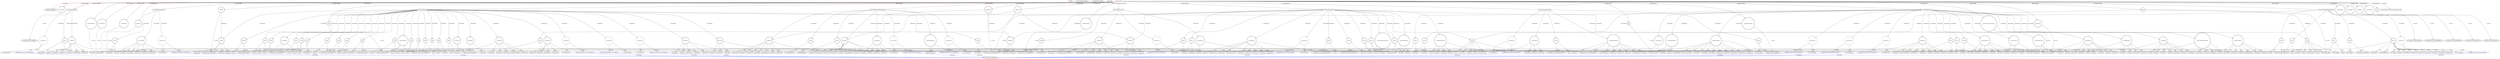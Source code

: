 digraph {
baseInfo[graphId=3333,category="extension_graph",isAnonymous=false,possibleRelation=true]
frameworkRelatedTypesInfo[0="javafx.fxml.Initializable"]
possibleCollaborationsInfo[0="3333~CLIENT_METHOD_DECLARATION-INSTANTIATION-~javafx.fxml.Initializable ~javafx.event.EventHandler ~false~true"]
locationInfo[projectName="joelburget-miftiwac",filePath="/joelburget-miftiwac/miftiwac-master/src/Dynamic_page.java",contextSignature="Dynamic_page",graphId="3333"]
0[label="Dynamic_page",vertexType="ROOT_CLIENT_CLASS_DECLARATION",isFrameworkType=false,color=red]
1[label="javafx.fxml.Initializable",vertexType="FRAMEWORK_INTERFACE_TYPE",isFrameworkType=true,peripheries=2]
2[label="audioClips",vertexType="FIELD_DECLARATION",isFrameworkType=true,peripheries=2,shape=circle]
3[label="javafx.scene.media.AudioClip[]",vertexType="FRAMEWORK_CLASS_TYPE",isFrameworkType=true,peripheries=2]
4[label="backButton",vertexType="FIELD_DECLARATION",isFrameworkType=true,peripheries=2,shape=circle]
5[label="javafx.scene.control.Button",vertexType="FRAMEWORK_CLASS_TYPE",isFrameworkType=true,peripheries=2]
6[label="bpmCounterAssistanceLabel",vertexType="FIELD_DECLARATION",isFrameworkType=true,peripheries=2,shape=circle]
7[label="javafx.scene.control.Label",vertexType="FRAMEWORK_CLASS_TYPE",isFrameworkType=true,peripheries=2]
8[label="bpmCounterButton",vertexType="FIELD_DECLARATION",isFrameworkType=true,peripheries=2,shape=circle]
10[label="continueButton",vertexType="FIELD_DECLARATION",isFrameworkType=true,peripheries=2,shape=circle]
12[label="descriptionArea",vertexType="FIELD_DECLARATION",isFrameworkType=true,peripheries=2,shape=circle]
13[label="javafx.scene.control.TextArea",vertexType="FRAMEWORK_CLASS_TYPE",isFrameworkType=true,peripheries=2]
14[label="forwardButton",vertexType="FIELD_DECLARATION",isFrameworkType=true,peripheries=2,shape=circle]
16[label="integerResponseField",vertexType="FIELD_DECLARATION",isFrameworkType=true,peripheries=2,shape=circle]
17[label="javafx.scene.control.TextField",vertexType="FRAMEWORK_CLASS_TYPE",isFrameworkType=true,peripheries=2]
18[label="mediaToggles",vertexType="FIELD_DECLARATION",isFrameworkType=true,peripheries=2,shape=circle]
19[label="javafx.scene.control.ToggleButton[]",vertexType="FRAMEWORK_CLASS_TYPE",isFrameworkType=true,peripheries=2]
20[label="menuBar",vertexType="FIELD_DECLARATION",isFrameworkType=true,peripheries=2,shape=circle]
21[label="javafx.scene.control.MenuBar",vertexType="FRAMEWORK_CLASS_TYPE",isFrameworkType=true,peripheries=2]
22[label="questionBox",vertexType="FIELD_DECLARATION",isFrameworkType=true,peripheries=2,shape=circle]
24[label="radioButtonOptions",vertexType="FIELD_DECLARATION",isFrameworkType=true,peripheries=2,shape=circle]
25[label="javafx.scene.control.ToggleGroup",vertexType="FRAMEWORK_CLASS_TYPE",isFrameworkType=true,peripheries=2]
26[label="radioButtons",vertexType="FIELD_DECLARATION",isFrameworkType=true,peripheries=2,shape=circle]
27[label="javafx.scene.control.RadioButton[]",vertexType="FRAMEWORK_CLASS_TYPE",isFrameworkType=true,peripheries=2]
28[label="root",vertexType="FIELD_DECLARATION",isFrameworkType=true,peripheries=2,shape=circle]
29[label="javafx.scene.Group",vertexType="FRAMEWORK_CLASS_TYPE",isFrameworkType=true,peripheries=2]
30[label="rootAnchorPane",vertexType="FIELD_DECLARATION",isFrameworkType=true,peripheries=2,shape=circle]
31[label="javafx.scene.layout.AnchorPane",vertexType="FRAMEWORK_CLASS_TYPE",isFrameworkType=true,peripheries=2]
32[label="split",vertexType="FIELD_DECLARATION",isFrameworkType=true,peripheries=2,shape=circle]
33[label="javafx.scene.control.Separator",vertexType="FRAMEWORK_CLASS_TYPE",isFrameworkType=true,peripheries=2]
34[label="stage",vertexType="FIELD_DECLARATION",isFrameworkType=true,peripheries=2,shape=circle]
35[label="javafx.stage.Stage",vertexType="FRAMEWORK_CLASS_TYPE",isFrameworkType=true,peripheries=2]
36[label="toggleFalse",vertexType="FIELD_DECLARATION",isFrameworkType=true,peripheries=2,shape=circle]
37[label="javafx.scene.control.ToggleButton",vertexType="FRAMEWORK_CLASS_TYPE",isFrameworkType=true,peripheries=2]
38[label="toggleTrue",vertexType="FIELD_DECLARATION",isFrameworkType=true,peripheries=2,shape=circle]
40[label="vbox",vertexType="FIELD_DECLARATION",isFrameworkType=true,peripheries=2,shape=circle]
41[label="javafx.scene.layout.VBox",vertexType="FRAMEWORK_CLASS_TYPE",isFrameworkType=true,peripheries=2]
42[label="void initialize(java.net.URL,java.util.ResourceBundle)",vertexType="OVERRIDING_METHOD_DECLARATION",isFrameworkType=false,shape=box]
43[label="void intializeMenuBar()",vertexType="CLIENT_METHOD_DECLARATION",isFrameworkType=false,shape=box]
45[label="VAR0",vertexType="VARIABLE_EXPRESION",isFrameworkType=true,peripheries=2,shape=circle]
44[label="new VBox()",vertexType="CONSTRUCTOR_CALL",isFrameworkType=true,peripheries=2]
48[label="VAR1",vertexType="VARIABLE_EXPRESION",isFrameworkType=true,peripheries=2,shape=circle]
47[label="new MenuBar()",vertexType="CONSTRUCTOR_CALL",isFrameworkType=true,peripheries=2]
50[label="VAR2",vertexType="VARIABLE_EXPRESION",isFrameworkType=true,peripheries=2,shape=circle]
52[label="javafx.scene.control.MenuItemBuilder",vertexType="FRAMEWORK_CLASS_TYPE",isFrameworkType=true,peripheries=2]
51[label="build()",vertexType="INSIDE_CALL",isFrameworkType=true,peripheries=2,shape=box]
53[label="VAR3",vertexType="VARIABLE_EXPRESION",isFrameworkType=true,peripheries=2,shape=circle]
54[label="text()",vertexType="INSIDE_CALL",isFrameworkType=true,peripheries=2,shape=box]
56[label="MenuItemBuilder",vertexType="VARIABLE_EXPRESION",isFrameworkType=true,peripheries=2,shape=circle]
57[label="create()",vertexType="INSIDE_CALL",isFrameworkType=true,peripheries=2,shape=box]
59[label="closeOption",vertexType="VARIABLE_EXPRESION",isFrameworkType=true,peripheries=2,shape=circle]
61[label="javafx.scene.control.MenuItem",vertexType="FRAMEWORK_CLASS_TYPE",isFrameworkType=true,peripheries=2]
60[label="setOnAction()",vertexType="INSIDE_CALL",isFrameworkType=true,peripheries=2,shape=box]
63[label="anonymous6",vertexType="VARIABLE_EXPRESION",isFrameworkType=false,shape=circle]
64[label="REFERENCE_ANONYMOUS_DECLARATION",vertexType="REFERENCE_ANONYMOUS_DECLARATION",isFrameworkType=false,color=blue]
65[label="javafx.event.EventHandler",vertexType="FRAMEWORK_INTERFACE_TYPE",isFrameworkType=true,peripheries=2]
62[label="new EventHandler()",vertexType="CONSTRUCTOR_CALL",isFrameworkType=false]
66[label="Platform",vertexType="VARIABLE_EXPRESION",isFrameworkType=true,peripheries=2,shape=circle]
68[label="javafx.application.Platform",vertexType="FRAMEWORK_CLASS_TYPE",isFrameworkType=true,peripheries=2]
67[label="exit()",vertexType="INSIDE_CALL",isFrameworkType=true,peripheries=2,shape=box]
69[label="VAR8",vertexType="VARIABLE_EXPRESION",isFrameworkType=true,peripheries=2,shape=circle]
70[label="build()",vertexType="INSIDE_CALL",isFrameworkType=true,peripheries=2,shape=box]
72[label="VAR9",vertexType="VARIABLE_EXPRESION",isFrameworkType=true,peripheries=2,shape=circle]
73[label="text()",vertexType="INSIDE_CALL",isFrameworkType=true,peripheries=2,shape=box]
76[label="create()",vertexType="INSIDE_CALL",isFrameworkType=true,peripheries=2,shape=box]
77[label="aboutOption",vertexType="VARIABLE_EXPRESION",isFrameworkType=true,peripheries=2,shape=circle]
78[label="setOnAction()",vertexType="INSIDE_CALL",isFrameworkType=true,peripheries=2,shape=box]
81[label="anonymous12",vertexType="VARIABLE_EXPRESION",isFrameworkType=false,shape=circle]
82[label="REFERENCE_ANONYMOUS_DECLARATION",vertexType="REFERENCE_ANONYMOUS_DECLARATION",isFrameworkType=false,color=blue]
80[label="new EventHandler()",vertexType="CONSTRUCTOR_CALL",isFrameworkType=false]
85[label="stage",vertexType="VARIABLE_EXPRESION",isFrameworkType=true,peripheries=2,shape=circle]
84[label="new Stage()",vertexType="CONSTRUCTOR_CALL",isFrameworkType=true,peripheries=2]
88[label="aboutPopup",vertexType="VARIABLE_EXPRESION",isFrameworkType=true,peripheries=2,shape=circle]
87[label="new Group()",vertexType="CONSTRUCTOR_CALL",isFrameworkType=true,peripheries=2]
91[label="setScene()",vertexType="INSIDE_CALL",isFrameworkType=true,peripheries=2,shape=box]
93[label="VAR16",vertexType="VARIABLE_EXPRESION",isFrameworkType=true,peripheries=2,shape=circle]
94[label="javafx.scene.Scene",vertexType="FRAMEWORK_CLASS_TYPE",isFrameworkType=true,peripheries=2]
92[label="new Scene()",vertexType="CONSTRUCTOR_CALL",isFrameworkType=true,peripheries=2]
96[label="teamName",vertexType="VARIABLE_EXPRESION",isFrameworkType=true,peripheries=2,shape=circle]
95[label="new Label()",vertexType="CONSTRUCTOR_CALL",isFrameworkType=true,peripheries=2]
99[label="setStyle()",vertexType="INSIDE_CALL",isFrameworkType=true,peripheries=2,shape=box]
101[label="setLayoutX()",vertexType="INSIDE_CALL",isFrameworkType=true,peripheries=2,shape=box]
103[label="setLayoutY()",vertexType="INSIDE_CALL",isFrameworkType=true,peripheries=2,shape=box]
105[label="aboutInfo",vertexType="VARIABLE_EXPRESION",isFrameworkType=true,peripheries=2,shape=circle]
104[label="new Label()",vertexType="CONSTRUCTOR_CALL",isFrameworkType=true,peripheries=2]
108[label="setLayoutX()",vertexType="INSIDE_CALL",isFrameworkType=true,peripheries=2,shape=box]
110[label="setLayoutY()",vertexType="INSIDE_CALL",isFrameworkType=true,peripheries=2,shape=box]
112[label="closeButton",vertexType="VARIABLE_EXPRESION",isFrameworkType=true,peripheries=2,shape=circle]
111[label="new Button()",vertexType="CONSTRUCTOR_CALL",isFrameworkType=true,peripheries=2]
115[label="setLayoutX()",vertexType="INSIDE_CALL",isFrameworkType=true,peripheries=2,shape=box]
117[label="setLayoutY()",vertexType="INSIDE_CALL",isFrameworkType=true,peripheries=2,shape=box]
119[label="setFocusTraversable()",vertexType="INSIDE_CALL",isFrameworkType=true,peripheries=2,shape=box]
121[label="setOnAction()",vertexType="INSIDE_CALL",isFrameworkType=true,peripheries=2,shape=box]
123[label="anonymous29",vertexType="VARIABLE_EXPRESION",isFrameworkType=false,shape=circle]
124[label="REFERENCE_ANONYMOUS_DECLARATION",vertexType="REFERENCE_ANONYMOUS_DECLARATION",isFrameworkType=false,color=blue]
122[label="new EventHandler()",vertexType="CONSTRUCTOR_CALL",isFrameworkType=false]
127[label="close()",vertexType="INSIDE_CALL",isFrameworkType=true,peripheries=2,shape=box]
129[label="getChildren()",vertexType="INSIDE_CALL",isFrameworkType=true,peripheries=2,shape=box]
131[label="getChildren()",vertexType="INSIDE_CALL",isFrameworkType=true,peripheries=2,shape=box]
133[label="getChildren()",vertexType="INSIDE_CALL",isFrameworkType=true,peripheries=2,shape=box]
135[label="centerOnScreen()",vertexType="INSIDE_CALL",isFrameworkType=true,peripheries=2,shape=box]
137[label="show()",vertexType="INSIDE_CALL",isFrameworkType=true,peripheries=2,shape=box]
138[label="VAR36",vertexType="VARIABLE_EXPRESION",isFrameworkType=true,peripheries=2,shape=circle]
140[label="javafx.scene.control.MenuBuilder",vertexType="FRAMEWORK_CLASS_TYPE",isFrameworkType=true,peripheries=2]
139[label="build()",vertexType="INSIDE_CALL",isFrameworkType=true,peripheries=2,shape=box]
141[label="VAR37",vertexType="VARIABLE_EXPRESION",isFrameworkType=true,peripheries=2,shape=circle]
142[label="items()",vertexType="INSIDE_CALL",isFrameworkType=true,peripheries=2,shape=box]
144[label="VAR38",vertexType="VARIABLE_EXPRESION",isFrameworkType=true,peripheries=2,shape=circle]
145[label="text()",vertexType="INSIDE_CALL",isFrameworkType=true,peripheries=2,shape=box]
147[label="MenuBuilder",vertexType="VARIABLE_EXPRESION",isFrameworkType=true,peripheries=2,shape=circle]
148[label="create()",vertexType="INSIDE_CALL",isFrameworkType=true,peripheries=2,shape=box]
150[label="VAR40",vertexType="VARIABLE_EXPRESION",isFrameworkType=true,peripheries=2,shape=circle]
151[label="build()",vertexType="INSIDE_CALL",isFrameworkType=true,peripheries=2,shape=box]
153[label="VAR41",vertexType="VARIABLE_EXPRESION",isFrameworkType=true,peripheries=2,shape=circle]
154[label="items()",vertexType="INSIDE_CALL",isFrameworkType=true,peripheries=2,shape=box]
156[label="VAR42",vertexType="VARIABLE_EXPRESION",isFrameworkType=true,peripheries=2,shape=circle]
157[label="text()",vertexType="INSIDE_CALL",isFrameworkType=true,peripheries=2,shape=box]
160[label="create()",vertexType="INSIDE_CALL",isFrameworkType=true,peripheries=2,shape=box]
161[label="VAR44",vertexType="VARIABLE_EXPRESION",isFrameworkType=true,peripheries=2,shape=circle]
163[label="javafx.collections.ObservableList",vertexType="FRAMEWORK_INTERFACE_TYPE",isFrameworkType=true,peripheries=2]
162[label="addAll()",vertexType="INSIDE_CALL",isFrameworkType=true,peripheries=2,shape=box]
164[label="menuBar",vertexType="VARIABLE_EXPRESION",isFrameworkType=true,peripheries=2,shape=circle]
165[label="getMenus()",vertexType="INSIDE_CALL",isFrameworkType=true,peripheries=2,shape=box]
167[label="VAR46",vertexType="VARIABLE_EXPRESION",isFrameworkType=true,peripheries=2,shape=circle]
168[label="addAll()",vertexType="INSIDE_CALL",isFrameworkType=true,peripheries=2,shape=box]
171[label="getMenus()",vertexType="INSIDE_CALL",isFrameworkType=true,peripheries=2,shape=box]
173[label="setPrefSize()",vertexType="INSIDE_CALL",isFrameworkType=true,peripheries=2,shape=box]
174[label="VAR49",vertexType="VARIABLE_EXPRESION",isFrameworkType=true,peripheries=2,shape=circle]
175[label="addAll()",vertexType="INSIDE_CALL",isFrameworkType=true,peripheries=2,shape=box]
177[label="vbox",vertexType="VARIABLE_EXPRESION",isFrameworkType=true,peripheries=2,shape=circle]
179[label="javafx.scene.layout.Pane",vertexType="FRAMEWORK_CLASS_TYPE",isFrameworkType=true,peripheries=2]
178[label="getChildren()",vertexType="INSIDE_CALL",isFrameworkType=true,peripheries=2,shape=box]
218[label="void intializeMediaToggleButtons()",vertexType="CLIENT_METHOD_DECLARATION",isFrameworkType=false,shape=box]
220[label="tButton",vertexType="VARIABLE_EXPRESION",isFrameworkType=true,peripheries=2,shape=circle]
219[label="new ToggleButton()",vertexType="CONSTRUCTOR_CALL",isFrameworkType=true,peripheries=2]
223[label="setTooltip()",vertexType="INSIDE_CALL",isFrameworkType=true,peripheries=2,shape=box]
225[label="VAR69",vertexType="VARIABLE_EXPRESION",isFrameworkType=true,peripheries=2,shape=circle]
226[label="javafx.scene.control.Tooltip",vertexType="FRAMEWORK_CLASS_TYPE",isFrameworkType=true,peripheries=2]
224[label="new Tooltip()",vertexType="CONSTRUCTOR_CALL",isFrameworkType=true,peripheries=2]
228[label="setStyle()",vertexType="INSIDE_CALL",isFrameworkType=true,peripheries=2,shape=box]
230[label="setPrefSize()",vertexType="INSIDE_CALL",isFrameworkType=true,peripheries=2,shape=box]
232[label="setOnAction()",vertexType="INSIDE_CALL",isFrameworkType=true,peripheries=2,shape=box]
234[label="anonymous73",vertexType="VARIABLE_EXPRESION",isFrameworkType=false,shape=circle]
235[label="REFERENCE_ANONYMOUS_DECLARATION",vertexType="REFERENCE_ANONYMOUS_DECLARATION",isFrameworkType=false,color=blue]
233[label="new EventHandler()",vertexType="CONSTRUCTOR_CALL",isFrameworkType=false]
237[label="VAR74",vertexType="VARIABLE_EXPRESION",isFrameworkType=true,peripheries=2,shape=circle]
239[label="javafx.scene.media.AudioClip",vertexType="FRAMEWORK_CLASS_TYPE",isFrameworkType=true,peripheries=2]
238[label="stop()",vertexType="INSIDE_CALL",isFrameworkType=true,peripheries=2,shape=box]
240[label="VAR75",vertexType="VARIABLE_EXPRESION",isFrameworkType=true,peripheries=2,shape=circle]
242[label="javafx.scene.Node",vertexType="FRAMEWORK_CLASS_TYPE",isFrameworkType=true,peripheries=2]
241[label="setStyle()",vertexType="INSIDE_CALL",isFrameworkType=true,peripheries=2,shape=box]
243[label="VAR76",vertexType="VARIABLE_EXPRESION",isFrameworkType=true,peripheries=2,shape=circle]
244[label="play()",vertexType="INSIDE_CALL",isFrameworkType=true,peripheries=2,shape=box]
246[label="VAR77",vertexType="VARIABLE_EXPRESION",isFrameworkType=true,peripheries=2,shape=circle]
247[label="stop()",vertexType="INSIDE_CALL",isFrameworkType=true,peripheries=2,shape=box]
250[label="setStyle()",vertexType="INSIDE_CALL",isFrameworkType=true,peripheries=2,shape=box]
252[label="setLayoutX()",vertexType="INSIDE_CALL",isFrameworkType=true,peripheries=2,shape=box]
254[label="setLayoutY()",vertexType="INSIDE_CALL",isFrameworkType=true,peripheries=2,shape=box]
256[label="setPrefSize()",vertexType="INSIDE_CALL",isFrameworkType=true,peripheries=2,shape=box]
258[label="setLayoutX()",vertexType="INSIDE_CALL",isFrameworkType=true,peripheries=2,shape=box]
260[label="setLayoutY()",vertexType="INSIDE_CALL",isFrameworkType=true,peripheries=2,shape=box]
272[label="void intializeAnswerArea()",vertexType="CLIENT_METHOD_DECLARATION",isFrameworkType=false,shape=box]
274[label="VAR88",vertexType="VARIABLE_EXPRESION",isFrameworkType=true,peripheries=2,shape=circle]
273[label="new ToggleGroup()",vertexType="CONSTRUCTOR_CALL",isFrameworkType=true,peripheries=2]
277[label="radioButton",vertexType="VARIABLE_EXPRESION",isFrameworkType=true,peripheries=2,shape=circle]
278[label="javafx.scene.control.RadioButton",vertexType="FRAMEWORK_CLASS_TYPE",isFrameworkType=true,peripheries=2]
276[label="new RadioButton()",vertexType="CONSTRUCTOR_CALL",isFrameworkType=true,peripheries=2]
280[label="setToggleGroup()",vertexType="INSIDE_CALL",isFrameworkType=true,peripheries=2,shape=box]
282[label="setPrefSize()",vertexType="INSIDE_CALL",isFrameworkType=true,peripheries=2,shape=box]
284[label="setLayoutX()",vertexType="INSIDE_CALL",isFrameworkType=true,peripheries=2,shape=box]
286[label="setLayoutY()",vertexType="INSIDE_CALL",isFrameworkType=true,peripheries=2,shape=box]
288[label="setStyle()",vertexType="INSIDE_CALL",isFrameworkType=true,peripheries=2,shape=box]
290[label="setOnAction()",vertexType="INSIDE_CALL",isFrameworkType=true,peripheries=2,shape=box]
292[label="anonymous96",vertexType="VARIABLE_EXPRESION",isFrameworkType=false,shape=circle]
293[label="REFERENCE_ANONYMOUS_DECLARATION",vertexType="REFERENCE_ANONYMOUS_DECLARATION",isFrameworkType=false,color=blue]
291[label="new EventHandler()",vertexType="CONSTRUCTOR_CALL",isFrameworkType=false]
295[label="continueButton",vertexType="VARIABLE_EXPRESION",isFrameworkType=true,peripheries=2,shape=circle]
296[label="setDisable()",vertexType="INSIDE_CALL",isFrameworkType=true,peripheries=2,shape=box]
298[label="void intializeContinueButton()",vertexType="CLIENT_METHOD_DECLARATION",isFrameworkType=false,shape=box]
300[label="VAR98",vertexType="VARIABLE_EXPRESION",isFrameworkType=true,peripheries=2,shape=circle]
299[label="new Button()",vertexType="CONSTRUCTOR_CALL",isFrameworkType=true,peripheries=2]
302[label="continueButton",vertexType="VARIABLE_EXPRESION",isFrameworkType=true,peripheries=2,shape=circle]
303[label="setStyle()",vertexType="INSIDE_CALL",isFrameworkType=true,peripheries=2,shape=box]
306[label="setDefaultButton()",vertexType="INSIDE_CALL",isFrameworkType=true,peripheries=2,shape=box]
308[label="setDisable()",vertexType="INSIDE_CALL",isFrameworkType=true,peripheries=2,shape=box]
310[label="setLayoutX()",vertexType="INSIDE_CALL",isFrameworkType=true,peripheries=2,shape=box]
312[label="setLayoutY()",vertexType="INSIDE_CALL",isFrameworkType=true,peripheries=2,shape=box]
314[label="setPrefSize()",vertexType="INSIDE_CALL",isFrameworkType=true,peripheries=2,shape=box]
316[label="setOnAction()",vertexType="INSIDE_CALL",isFrameworkType=true,peripheries=2,shape=box]
318[label="anonymous106",vertexType="VARIABLE_EXPRESION",isFrameworkType=false,shape=circle]
319[label="REFERENCE_ANONYMOUS_DECLARATION",vertexType="REFERENCE_ANONYMOUS_DECLARATION",isFrameworkType=false,color=blue]
317[label="new EventHandler()",vertexType="CONSTRUCTOR_CALL",isFrameworkType=false]
321[label="toggleTrue",vertexType="VARIABLE_EXPRESION",isFrameworkType=true,peripheries=2,shape=circle]
322[label="isSelected()",vertexType="INSIDE_CALL",isFrameworkType=true,peripheries=2,shape=box]
325[label="setSelected()",vertexType="INSIDE_CALL",isFrameworkType=true,peripheries=2,shape=box]
326[label="toggleFalse",vertexType="VARIABLE_EXPRESION",isFrameworkType=true,peripheries=2,shape=circle]
327[label="setSelected()",vertexType="INSIDE_CALL",isFrameworkType=true,peripheries=2,shape=box]
329[label="integerResponseField",vertexType="VARIABLE_EXPRESION",isFrameworkType=true,peripheries=2,shape=circle]
331[label="javafx.scene.control.TextInputControl",vertexType="FRAMEWORK_CLASS_TYPE",isFrameworkType=true,peripheries=2]
330[label="getLength()",vertexType="INSIDE_CALL",isFrameworkType=true,peripheries=2,shape=box]
333[label="getText()",vertexType="INSIDE_CALL",isFrameworkType=true,peripheries=2,shape=box]
335[label="clear()",vertexType="INSIDE_CALL",isFrameworkType=true,peripheries=2,shape=box]
336[label="VAR113",vertexType="VARIABLE_EXPRESION",isFrameworkType=true,peripheries=2,shape=circle]
337[label="isSelected()",vertexType="INSIDE_CALL",isFrameworkType=true,peripheries=2,shape=box]
340[label="setDisable()",vertexType="INSIDE_CALL",isFrameworkType=true,peripheries=2,shape=box]
342[label="setVisible()",vertexType="INSIDE_CALL",isFrameworkType=true,peripheries=2,shape=box]
343[label="bpmCounterAssistanceLabel",vertexType="VARIABLE_EXPRESION",isFrameworkType=true,peripheries=2,shape=circle]
344[label="setVisible()",vertexType="INSIDE_CALL",isFrameworkType=true,peripheries=2,shape=box]
346[label="bpmCounterButton",vertexType="VARIABLE_EXPRESION",isFrameworkType=true,peripheries=2,shape=circle]
347[label="setVisible()",vertexType="INSIDE_CALL",isFrameworkType=true,peripheries=2,shape=box]
350[label="setVisible()",vertexType="INSIDE_CALL",isFrameworkType=true,peripheries=2,shape=box]
352[label="setVisible()",vertexType="INSIDE_CALL",isFrameworkType=true,peripheries=2,shape=box]
353[label="VAR120",vertexType="VARIABLE_EXPRESION",isFrameworkType=true,peripheries=2,shape=circle]
354[label="setVisible()",vertexType="INSIDE_CALL",isFrameworkType=true,peripheries=2,shape=box]
356[label="VAR121",vertexType="VARIABLE_EXPRESION",isFrameworkType=true,peripheries=2,shape=circle]
357[label="setSelected()",vertexType="INSIDE_CALL",isFrameworkType=true,peripheries=2,shape=box]
359[label="VAR122",vertexType="VARIABLE_EXPRESION",isFrameworkType=true,peripheries=2,shape=circle]
360[label="stop()",vertexType="INSIDE_CALL",isFrameworkType=true,peripheries=2,shape=box]
362[label="VAR123",vertexType="VARIABLE_EXPRESION",isFrameworkType=true,peripheries=2,shape=circle]
363[label="setVisible()",vertexType="INSIDE_CALL",isFrameworkType=true,peripheries=2,shape=box]
365[label="VAR124",vertexType="VARIABLE_EXPRESION",isFrameworkType=true,peripheries=2,shape=circle]
366[label="setStyle()",vertexType="INSIDE_CALL",isFrameworkType=true,peripheries=2,shape=box]
368[label="VAR125",vertexType="VARIABLE_EXPRESION",isFrameworkType=true,peripheries=2,shape=circle]
370[label="javafx.beans.value.WritableIntegerValue",vertexType="FRAMEWORK_INTERFACE_TYPE",isFrameworkType=true,peripheries=2]
369[label="set()",vertexType="INSIDE_CALL",isFrameworkType=true,peripheries=2,shape=box]
371[label="VAR126",vertexType="VARIABLE_EXPRESION",isFrameworkType=true,peripheries=2,shape=circle]
373[label="javafx.beans.binding.IntegerExpression",vertexType="FRAMEWORK_CLASS_TYPE",isFrameworkType=true,peripheries=2]
372[label="getValue()",vertexType="INSIDE_CALL",isFrameworkType=true,peripheries=2,shape=box]
374[label="void intializeBackButton()",vertexType="CLIENT_METHOD_DECLARATION",isFrameworkType=false,shape=box]
376[label="VAR127",vertexType="VARIABLE_EXPRESION",isFrameworkType=true,peripheries=2,shape=circle]
375[label="new Button()",vertexType="CONSTRUCTOR_CALL",isFrameworkType=true,peripheries=2]
378[label="backButton",vertexType="VARIABLE_EXPRESION",isFrameworkType=true,peripheries=2,shape=circle]
379[label="setStyle()",vertexType="INSIDE_CALL",isFrameworkType=true,peripheries=2,shape=box]
382[label="setDisable()",vertexType="INSIDE_CALL",isFrameworkType=true,peripheries=2,shape=box]
384[label="setLayoutX()",vertexType="INSIDE_CALL",isFrameworkType=true,peripheries=2,shape=box]
386[label="setLayoutY()",vertexType="INSIDE_CALL",isFrameworkType=true,peripheries=2,shape=box]
388[label="setPrefSize()",vertexType="INSIDE_CALL",isFrameworkType=true,peripheries=2,shape=box]
390[label="setOnAction()",vertexType="INSIDE_CALL",isFrameworkType=true,peripheries=2,shape=box]
392[label="anonymous134",vertexType="VARIABLE_EXPRESION",isFrameworkType=false,shape=circle]
393[label="REFERENCE_ANONYMOUS_DECLARATION",vertexType="REFERENCE_ANONYMOUS_DECLARATION",isFrameworkType=false,color=blue]
391[label="new EventHandler()",vertexType="CONSTRUCTOR_CALL",isFrameworkType=false]
395[label="void intializeForwardButton()",vertexType="CLIENT_METHOD_DECLARATION",isFrameworkType=false,shape=box]
397[label="VAR135",vertexType="VARIABLE_EXPRESION",isFrameworkType=true,peripheries=2,shape=circle]
396[label="new Button()",vertexType="CONSTRUCTOR_CALL",isFrameworkType=true,peripheries=2]
399[label="forwardButton",vertexType="VARIABLE_EXPRESION",isFrameworkType=true,peripheries=2,shape=circle]
400[label="setStyle()",vertexType="INSIDE_CALL",isFrameworkType=true,peripheries=2,shape=box]
403[label="setDisable()",vertexType="INSIDE_CALL",isFrameworkType=true,peripheries=2,shape=box]
405[label="setLayoutX()",vertexType="INSIDE_CALL",isFrameworkType=true,peripheries=2,shape=box]
407[label="setLayoutY()",vertexType="INSIDE_CALL",isFrameworkType=true,peripheries=2,shape=box]
409[label="setPrefSize()",vertexType="INSIDE_CALL",isFrameworkType=true,peripheries=2,shape=box]
411[label="setOnAction()",vertexType="INSIDE_CALL",isFrameworkType=true,peripheries=2,shape=box]
413[label="anonymous142",vertexType="VARIABLE_EXPRESION",isFrameworkType=false,shape=circle]
414[label="REFERENCE_ANONYMOUS_DECLARATION",vertexType="REFERENCE_ANONYMOUS_DECLARATION",isFrameworkType=false,color=blue]
412[label="new EventHandler()",vertexType="CONSTRUCTOR_CALL",isFrameworkType=false]
416[label="void intializeIntegerTextField()",vertexType="CLIENT_METHOD_DECLARATION",isFrameworkType=false,shape=box]
418[label="VAR143",vertexType="VARIABLE_EXPRESION",isFrameworkType=true,peripheries=2,shape=circle]
417[label="new TextField()",vertexType="CONSTRUCTOR_CALL",isFrameworkType=true,peripheries=2]
420[label="VAR144",vertexType="VARIABLE_EXPRESION",isFrameworkType=true,peripheries=2,shape=circle]
422[label="javafx.beans.value.WritableObjectValue",vertexType="FRAMEWORK_INTERFACE_TYPE",isFrameworkType=true,peripheries=2]
421[label="set()",vertexType="INSIDE_CALL",isFrameworkType=true,peripheries=2,shape=box]
423[label="integerResponseField",vertexType="VARIABLE_EXPRESION",isFrameworkType=true,peripheries=2,shape=circle]
424[label="promptTextProperty()",vertexType="INSIDE_CALL",isFrameworkType=true,peripheries=2,shape=box]
427[label="setPrefSize()",vertexType="INSIDE_CALL",isFrameworkType=true,peripheries=2,shape=box]
429[label="setLayoutX()",vertexType="INSIDE_CALL",isFrameworkType=true,peripheries=2,shape=box]
431[label="setLayoutY()",vertexType="INSIDE_CALL",isFrameworkType=true,peripheries=2,shape=box]
433[label="setOnKeyReleased()",vertexType="INSIDE_CALL",isFrameworkType=true,peripheries=2,shape=box]
435[label="anonymous150",vertexType="VARIABLE_EXPRESION",isFrameworkType=false,shape=circle]
436[label="REFERENCE_ANONYMOUS_DECLARATION",vertexType="REFERENCE_ANONYMOUS_DECLARATION",isFrameworkType=false,color=blue]
434[label="new EventHandler()",vertexType="CONSTRUCTOR_CALL",isFrameworkType=false]
439[label="getText()",vertexType="INSIDE_CALL",isFrameworkType=true,peripheries=2,shape=box]
441[label="getText()",vertexType="INSIDE_CALL",isFrameworkType=true,peripheries=2,shape=box]
442[label="continueButton",vertexType="VARIABLE_EXPRESION",isFrameworkType=true,peripheries=2,shape=circle]
443[label="setDisable()",vertexType="INSIDE_CALL",isFrameworkType=true,peripheries=2,shape=box]
446[label="setDisable()",vertexType="INSIDE_CALL",isFrameworkType=true,peripheries=2,shape=box]
448[label="setDisable()",vertexType="INSIDE_CALL",isFrameworkType=true,peripheries=2,shape=box]
449[label="void intializeBPMcounter()",vertexType="CLIENT_METHOD_DECLARATION",isFrameworkType=false,shape=box]
451[label="VAR156",vertexType="VARIABLE_EXPRESION",isFrameworkType=true,peripheries=2,shape=circle]
450[label="new Label()",vertexType="CONSTRUCTOR_CALL",isFrameworkType=true,peripheries=2]
453[label="bpmCounterAssistanceLabel",vertexType="VARIABLE_EXPRESION",isFrameworkType=true,peripheries=2,shape=circle]
454[label="setStyle()",vertexType="INSIDE_CALL",isFrameworkType=true,peripheries=2,shape=box]
457[label="setLayoutX()",vertexType="INSIDE_CALL",isFrameworkType=true,peripheries=2,shape=box]
459[label="setLayoutY()",vertexType="INSIDE_CALL",isFrameworkType=true,peripheries=2,shape=box]
461[label="setPrefSize()",vertexType="INSIDE_CALL",isFrameworkType=true,peripheries=2,shape=box]
463[label="VAR161",vertexType="VARIABLE_EXPRESION",isFrameworkType=true,peripheries=2,shape=circle]
462[label="new Button()",vertexType="CONSTRUCTOR_CALL",isFrameworkType=true,peripheries=2]
465[label="bpmCounterButton",vertexType="VARIABLE_EXPRESION",isFrameworkType=true,peripheries=2,shape=circle]
466[label="setStyle()",vertexType="INSIDE_CALL",isFrameworkType=true,peripheries=2,shape=box]
469[label="setDefaultButton()",vertexType="INSIDE_CALL",isFrameworkType=true,peripheries=2,shape=box]
471[label="setLayoutX()",vertexType="INSIDE_CALL",isFrameworkType=true,peripheries=2,shape=box]
473[label="setLayoutY()",vertexType="INSIDE_CALL",isFrameworkType=true,peripheries=2,shape=box]
475[label="setPrefSize()",vertexType="INSIDE_CALL",isFrameworkType=true,peripheries=2,shape=box]
477[label="setOnAction()",vertexType="INSIDE_CALL",isFrameworkType=true,peripheries=2,shape=box]
479[label="anonymous168",vertexType="VARIABLE_EXPRESION",isFrameworkType=false,shape=circle]
480[label="REFERENCE_ANONYMOUS_DECLARATION",vertexType="REFERENCE_ANONYMOUS_DECLARATION",isFrameworkType=false,color=blue]
478[label="new EventHandler()",vertexType="CONSTRUCTOR_CALL",isFrameworkType=false]
483[label="stage",vertexType="VARIABLE_EXPRESION",isFrameworkType=true,peripheries=2,shape=circle]
482[label="new Stage()",vertexType="CONSTRUCTOR_CALL",isFrameworkType=true,peripheries=2]
486[label="bpmCounterPopup",vertexType="VARIABLE_EXPRESION",isFrameworkType=true,peripheries=2,shape=circle]
485[label="new Group()",vertexType="CONSTRUCTOR_CALL",isFrameworkType=true,peripheries=2]
489[label="setScene()",vertexType="INSIDE_CALL",isFrameworkType=true,peripheries=2,shape=box]
491[label="VAR172",vertexType="VARIABLE_EXPRESION",isFrameworkType=true,peripheries=2,shape=circle]
490[label="new Scene()",vertexType="CONSTRUCTOR_CALL",isFrameworkType=true,peripheries=2]
494[label="bpmCounterLabel",vertexType="VARIABLE_EXPRESION",isFrameworkType=true,peripheries=2,shape=circle]
493[label="new Label()",vertexType="CONSTRUCTOR_CALL",isFrameworkType=true,peripheries=2]
497[label="instructionsLabel",vertexType="VARIABLE_EXPRESION",isFrameworkType=true,peripheries=2,shape=circle]
496[label="new Label()",vertexType="CONSTRUCTOR_CALL",isFrameworkType=true,peripheries=2]
500[label="numberOfTapsLabel",vertexType="VARIABLE_EXPRESION",isFrameworkType=true,peripheries=2,shape=circle]
499[label="new Label()",vertexType="CONSTRUCTOR_CALL",isFrameworkType=true,peripheries=2]
503[label="numberOfTaps",vertexType="VARIABLE_EXPRESION",isFrameworkType=true,peripheries=2,shape=circle]
502[label="new Label()",vertexType="CONSTRUCTOR_CALL",isFrameworkType=true,peripheries=2]
506[label="averageBPMLabel",vertexType="VARIABLE_EXPRESION",isFrameworkType=true,peripheries=2,shape=circle]
505[label="new Label()",vertexType="CONSTRUCTOR_CALL",isFrameworkType=true,peripheries=2]
509[label="averageBPM",vertexType="VARIABLE_EXPRESION",isFrameworkType=true,peripheries=2,shape=circle]
508[label="new Label()",vertexType="CONSTRUCTOR_CALL",isFrameworkType=true,peripheries=2]
512[label="setStyle()",vertexType="INSIDE_CALL",isFrameworkType=true,peripheries=2,shape=box]
514[label="setLayoutX()",vertexType="INSIDE_CALL",isFrameworkType=true,peripheries=2,shape=box]
516[label="setLayoutY()",vertexType="INSIDE_CALL",isFrameworkType=true,peripheries=2,shape=box]
518[label="setPrefSize()",vertexType="INSIDE_CALL",isFrameworkType=true,peripheries=2,shape=box]
520[label="setLayoutX()",vertexType="INSIDE_CALL",isFrameworkType=true,peripheries=2,shape=box]
522[label="setLayoutY()",vertexType="INSIDE_CALL",isFrameworkType=true,peripheries=2,shape=box]
524[label="setStyle()",vertexType="INSIDE_CALL",isFrameworkType=true,peripheries=2,shape=box]
526[label="setLayoutX()",vertexType="INSIDE_CALL",isFrameworkType=true,peripheries=2,shape=box]
528[label="setLayoutY()",vertexType="INSIDE_CALL",isFrameworkType=true,peripheries=2,shape=box]
530[label="setStyle()",vertexType="INSIDE_CALL",isFrameworkType=true,peripheries=2,shape=box]
532[label="setLayoutX()",vertexType="INSIDE_CALL",isFrameworkType=true,peripheries=2,shape=box]
534[label="setLayoutY()",vertexType="INSIDE_CALL",isFrameworkType=true,peripheries=2,shape=box]
536[label="setPrefSize()",vertexType="INSIDE_CALL",isFrameworkType=true,peripheries=2,shape=box]
538[label="setStyle()",vertexType="INSIDE_CALL",isFrameworkType=true,peripheries=2,shape=box]
540[label="setLayoutX()",vertexType="INSIDE_CALL",isFrameworkType=true,peripheries=2,shape=box]
542[label="setLayoutY()",vertexType="INSIDE_CALL",isFrameworkType=true,peripheries=2,shape=box]
544[label="setStyle()",vertexType="INSIDE_CALL",isFrameworkType=true,peripheries=2,shape=box]
546[label="setLayoutX()",vertexType="INSIDE_CALL",isFrameworkType=true,peripheries=2,shape=box]
548[label="setLayoutY()",vertexType="INSIDE_CALL",isFrameworkType=true,peripheries=2,shape=box]
550[label="setPrefSize()",vertexType="INSIDE_CALL",isFrameworkType=true,peripheries=2,shape=box]
552[label="finishButton",vertexType="VARIABLE_EXPRESION",isFrameworkType=true,peripheries=2,shape=circle]
551[label="new Button()",vertexType="CONSTRUCTOR_CALL",isFrameworkType=true,peripheries=2]
555[label="setStyle()",vertexType="INSIDE_CALL",isFrameworkType=true,peripheries=2,shape=box]
557[label="setLayoutX()",vertexType="INSIDE_CALL",isFrameworkType=true,peripheries=2,shape=box]
559[label="setLayoutY()",vertexType="INSIDE_CALL",isFrameworkType=true,peripheries=2,shape=box]
561[label="setPrefSize()",vertexType="INSIDE_CALL",isFrameworkType=true,peripheries=2,shape=box]
563[label="setFocusTraversable()",vertexType="INSIDE_CALL",isFrameworkType=true,peripheries=2,shape=box]
565[label="setOnAction()",vertexType="INSIDE_CALL",isFrameworkType=true,peripheries=2,shape=box]
567[label="anonymous206",vertexType="VARIABLE_EXPRESION",isFrameworkType=false,shape=circle]
568[label="REFERENCE_ANONYMOUS_DECLARATION",vertexType="REFERENCE_ANONYMOUS_DECLARATION",isFrameworkType=false,color=blue]
566[label="new EventHandler()",vertexType="CONSTRUCTOR_CALL",isFrameworkType=false]
570[label="integerResponseField",vertexType="VARIABLE_EXPRESION",isFrameworkType=true,peripheries=2,shape=circle]
571[label="setText()",vertexType="INSIDE_CALL",isFrameworkType=true,peripheries=2,shape=box]
573[label="continueButton",vertexType="VARIABLE_EXPRESION",isFrameworkType=true,peripheries=2,shape=circle]
574[label="setDisable()",vertexType="INSIDE_CALL",isFrameworkType=true,peripheries=2,shape=box]
577[label="close()",vertexType="INSIDE_CALL",isFrameworkType=true,peripheries=2,shape=box]
579[label="getChildren()",vertexType="INSIDE_CALL",isFrameworkType=true,peripheries=2,shape=box]
581[label="getChildren()",vertexType="INSIDE_CALL",isFrameworkType=true,peripheries=2,shape=box]
583[label="getChildren()",vertexType="INSIDE_CALL",isFrameworkType=true,peripheries=2,shape=box]
585[label="getChildren()",vertexType="INSIDE_CALL",isFrameworkType=true,peripheries=2,shape=box]
587[label="getChildren()",vertexType="INSIDE_CALL",isFrameworkType=true,peripheries=2,shape=box]
589[label="getChildren()",vertexType="INSIDE_CALL",isFrameworkType=true,peripheries=2,shape=box]
591[label="getChildren()",vertexType="INSIDE_CALL",isFrameworkType=true,peripheries=2,shape=box]
593[label="setOnKeyTyped()",vertexType="INSIDE_CALL",isFrameworkType=true,peripheries=2,shape=box]
595[label="anonymous218",vertexType="VARIABLE_EXPRESION",isFrameworkType=false,shape=circle]
596[label="REFERENCE_ANONYMOUS_DECLARATION",vertexType="REFERENCE_ANONYMOUS_DECLARATION",isFrameworkType=false,color=blue]
594[label="new EventHandler()",vertexType="CONSTRUCTOR_CALL",isFrameworkType=false]
599[label="setText()",vertexType="INSIDE_CALL",isFrameworkType=true,peripheries=2,shape=box]
601[label="setText()",vertexType="INSIDE_CALL",isFrameworkType=true,peripheries=2,shape=box]
603[label="setText()",vertexType="INSIDE_CALL",isFrameworkType=true,peripheries=2,shape=box]
605[label="setText()",vertexType="INSIDE_CALL",isFrameworkType=true,peripheries=2,shape=box]
607[label="setFocusTraversable()",vertexType="INSIDE_CALL",isFrameworkType=true,peripheries=2,shape=box]
609[label="centerOnScreen()",vertexType="INSIDE_CALL",isFrameworkType=true,peripheries=2,shape=box]
611[label="show()",vertexType="INSIDE_CALL",isFrameworkType=true,peripheries=2,shape=box]
612[label="void intializeBooleanToggleButton()",vertexType="CLIENT_METHOD_DECLARATION",isFrameworkType=false,shape=box]
614[label="VAR226",vertexType="VARIABLE_EXPRESION",isFrameworkType=true,peripheries=2,shape=circle]
613[label="new ToggleButton()",vertexType="CONSTRUCTOR_CALL",isFrameworkType=true,peripheries=2]
617[label="VAR227",vertexType="VARIABLE_EXPRESION",isFrameworkType=true,peripheries=2,shape=circle]
616[label="new ToggleButton()",vertexType="CONSTRUCTOR_CALL",isFrameworkType=true,peripheries=2]
620[label="booleanToggleGroup",vertexType="VARIABLE_EXPRESION",isFrameworkType=true,peripheries=2,shape=circle]
619[label="new ToggleGroup()",vertexType="CONSTRUCTOR_CALL",isFrameworkType=true,peripheries=2]
622[label="toggleTrue",vertexType="VARIABLE_EXPRESION",isFrameworkType=true,peripheries=2,shape=circle]
623[label="setToggleGroup()",vertexType="INSIDE_CALL",isFrameworkType=true,peripheries=2,shape=box]
625[label="toggleFalse",vertexType="VARIABLE_EXPRESION",isFrameworkType=true,peripheries=2,shape=circle]
626[label="setToggleGroup()",vertexType="INSIDE_CALL",isFrameworkType=true,peripheries=2,shape=box]
629[label="setStyle()",vertexType="INSIDE_CALL",isFrameworkType=true,peripheries=2,shape=box]
631[label="setStyle()",vertexType="INSIDE_CALL",isFrameworkType=true,peripheries=2,shape=box]
633[label="setPrefSize()",vertexType="INSIDE_CALL",isFrameworkType=true,peripheries=2,shape=box]
635[label="setPrefSize()",vertexType="INSIDE_CALL",isFrameworkType=true,peripheries=2,shape=box]
637[label="setLayoutX()",vertexType="INSIDE_CALL",isFrameworkType=true,peripheries=2,shape=box]
639[label="setLayoutY()",vertexType="INSIDE_CALL",isFrameworkType=true,peripheries=2,shape=box]
641[label="setLayoutX()",vertexType="INSIDE_CALL",isFrameworkType=true,peripheries=2,shape=box]
643[label="setLayoutY()",vertexType="INSIDE_CALL",isFrameworkType=true,peripheries=2,shape=box]
645[label="setOnAction()",vertexType="INSIDE_CALL",isFrameworkType=true,peripheries=2,shape=box]
647[label="anonymous240",vertexType="VARIABLE_EXPRESION",isFrameworkType=false,shape=circle]
648[label="REFERENCE_ANONYMOUS_DECLARATION",vertexType="REFERENCE_ANONYMOUS_DECLARATION",isFrameworkType=false,color=blue]
646[label="new EventHandler()",vertexType="CONSTRUCTOR_CALL",isFrameworkType=false]
651[label="isSelected()",vertexType="INSIDE_CALL",isFrameworkType=true,peripheries=2,shape=box]
652[label="continueButton",vertexType="VARIABLE_EXPRESION",isFrameworkType=true,peripheries=2,shape=circle]
653[label="setDisable()",vertexType="INSIDE_CALL",isFrameworkType=true,peripheries=2,shape=box]
656[label="setDisable()",vertexType="INSIDE_CALL",isFrameworkType=true,peripheries=2,shape=box]
658[label="setOnAction()",vertexType="INSIDE_CALL",isFrameworkType=true,peripheries=2,shape=box]
660[label="anonymous245",vertexType="VARIABLE_EXPRESION",isFrameworkType=false,shape=circle]
661[label="REFERENCE_ANONYMOUS_DECLARATION",vertexType="REFERENCE_ANONYMOUS_DECLARATION",isFrameworkType=false,color=blue]
659[label="new EventHandler()",vertexType="CONSTRUCTOR_CALL",isFrameworkType=false]
664[label="isSelected()",vertexType="INSIDE_CALL",isFrameworkType=true,peripheries=2,shape=box]
666[label="setDisable()",vertexType="INSIDE_CALL",isFrameworkType=true,peripheries=2,shape=box]
668[label="setDisable()",vertexType="INSIDE_CALL",isFrameworkType=true,peripheries=2,shape=box]
0->1[label="IMPLEMENT",color=red]
0->2[label="DECLARE_FIELD"]
2->3[label="OF_TYPE"]
0->4[label="DECLARE_FIELD"]
4->5[label="OF_TYPE"]
0->6[label="DECLARE_FIELD"]
6->7[label="OF_TYPE"]
0->8[label="DECLARE_FIELD"]
8->5[label="OF_TYPE"]
0->10[label="DECLARE_FIELD"]
10->5[label="OF_TYPE"]
0->12[label="DECLARE_FIELD"]
12->13[label="OF_TYPE"]
0->14[label="DECLARE_FIELD"]
14->5[label="OF_TYPE"]
0->16[label="DECLARE_FIELD"]
16->17[label="OF_TYPE"]
0->18[label="DECLARE_FIELD"]
18->19[label="OF_TYPE"]
0->20[label="DECLARE_FIELD"]
20->21[label="OF_TYPE"]
0->22[label="DECLARE_FIELD"]
22->7[label="OF_TYPE"]
0->24[label="DECLARE_FIELD"]
24->25[label="OF_TYPE"]
0->26[label="DECLARE_FIELD"]
26->27[label="OF_TYPE"]
0->28[label="DECLARE_FIELD"]
28->29[label="OF_TYPE"]
0->30[label="DECLARE_FIELD"]
30->31[label="OF_TYPE"]
0->32[label="DECLARE_FIELD"]
32->33[label="OF_TYPE"]
0->34[label="DECLARE_FIELD"]
34->35[label="OF_TYPE"]
0->36[label="DECLARE_FIELD"]
36->37[label="OF_TYPE"]
0->38[label="DECLARE_FIELD"]
38->37[label="OF_TYPE"]
0->40[label="DECLARE_FIELD"]
40->41[label="OF_TYPE"]
0->42[label="OVERRIDE"]
0->43[label="DECLARE_METHOD"]
43->45[label="INSTANTIATE"]
45->41[label="OF_TYPE"]
45->44[label="CALL"]
43->48[label="INSTANTIATE"]
48->21[label="OF_TYPE"]
48->47[label="CALL"]
43->50[label="INSTANTIATE"]
50->52[label="OF_TYPE"]
50->51[label="CALL"]
43->53[label="INSTANTIATE"]
53->52[label="OF_TYPE"]
53->54[label="CALL"]
43->56[label="INSTANTIATE"]
56->52[label="OF_TYPE"]
56->57[label="CALL"]
43->59[label="INSTANTIATE"]
59->61[label="OF_TYPE"]
59->60[label="CALL"]
43->63[label="INSTANTIATE"]
64->65[label="IMPLEMENT",color=blue]
63->64[label="OF_TYPE"]
63->62[label="CALL"]
43->66[label="INSTANTIATE"]
66->68[label="OF_TYPE"]
66->67[label="CALL"]
43->69[label="INSTANTIATE"]
69->52[label="OF_TYPE"]
69->70[label="CALL"]
43->72[label="INSTANTIATE"]
72->52[label="OF_TYPE"]
72->73[label="CALL"]
56->76[label="CALL"]
43->77[label="INSTANTIATE"]
77->61[label="OF_TYPE"]
77->78[label="CALL"]
43->81[label="INSTANTIATE"]
82->65[label="IMPLEMENT",color=blue]
81->82[label="OF_TYPE"]
81->80[label="CALL"]
43->85[label="INSTANTIATE"]
34->85[label="REFERENCE"]
85->35[label="OF_TYPE"]
85->84[label="CALL"]
43->88[label="INSTANTIATE"]
88->29[label="OF_TYPE"]
88->87[label="CALL"]
85->91[label="CALL"]
43->93[label="INSTANTIATE"]
93->94[label="OF_TYPE"]
93->92[label="CALL"]
43->96[label="INSTANTIATE"]
96->7[label="OF_TYPE"]
96->95[label="CALL"]
96->99[label="CALL"]
96->101[label="CALL"]
96->103[label="CALL"]
43->105[label="INSTANTIATE"]
105->7[label="OF_TYPE"]
105->104[label="CALL"]
105->108[label="CALL"]
105->110[label="CALL"]
43->112[label="INSTANTIATE"]
112->5[label="OF_TYPE"]
112->111[label="CALL"]
112->115[label="CALL"]
112->117[label="CALL"]
112->119[label="CALL"]
112->121[label="CALL"]
43->123[label="INSTANTIATE"]
124->65[label="IMPLEMENT",color=blue]
123->124[label="OF_TYPE"]
123->122[label="CALL"]
85->127[label="CALL"]
88->129[label="CALL"]
88->131[label="CALL"]
88->133[label="CALL"]
85->135[label="CALL"]
85->137[label="CALL"]
43->138[label="INSTANTIATE"]
138->140[label="OF_TYPE"]
138->139[label="CALL"]
43->141[label="INSTANTIATE"]
141->140[label="OF_TYPE"]
141->142[label="CALL"]
43->144[label="INSTANTIATE"]
144->52[label="OF_TYPE"]
144->145[label="CALL"]
43->147[label="INSTANTIATE"]
147->140[label="OF_TYPE"]
147->148[label="CALL"]
43->150[label="INSTANTIATE"]
150->140[label="OF_TYPE"]
150->151[label="CALL"]
43->153[label="INSTANTIATE"]
153->140[label="OF_TYPE"]
153->154[label="CALL"]
43->156[label="INSTANTIATE"]
156->52[label="OF_TYPE"]
156->157[label="CALL"]
147->160[label="CALL"]
43->161[label="INSTANTIATE"]
161->163[label="OF_TYPE"]
161->162[label="CALL"]
43->164[label="INSTANTIATE"]
20->164[label="REFERENCE"]
164->21[label="OF_TYPE"]
164->165[label="CALL"]
43->167[label="INSTANTIATE"]
167->163[label="OF_TYPE"]
167->168[label="CALL"]
164->171[label="CALL"]
164->173[label="CALL"]
43->174[label="INSTANTIATE"]
174->163[label="OF_TYPE"]
174->175[label="CALL"]
43->177[label="INSTANTIATE"]
177->179[label="OF_TYPE"]
177->178[label="CALL"]
0->218[label="DECLARE_METHOD"]
218->220[label="INSTANTIATE"]
220->37[label="OF_TYPE"]
220->219[label="CALL"]
220->223[label="CALL"]
218->225[label="INSTANTIATE"]
225->226[label="OF_TYPE"]
225->224[label="CALL"]
220->228[label="CALL"]
220->230[label="CALL"]
220->232[label="CALL"]
218->234[label="INSTANTIATE"]
235->65[label="IMPLEMENT",color=blue]
234->235[label="OF_TYPE"]
234->233[label="CALL"]
218->237[label="INSTANTIATE"]
237->239[label="OF_TYPE"]
237->238[label="CALL"]
218->240[label="INSTANTIATE"]
240->242[label="OF_TYPE"]
240->241[label="CALL"]
218->243[label="INSTANTIATE"]
243->239[label="OF_TYPE"]
243->244[label="CALL"]
218->246[label="INSTANTIATE"]
246->239[label="OF_TYPE"]
246->247[label="CALL"]
220->250[label="CALL"]
220->252[label="CALL"]
220->254[label="CALL"]
220->256[label="CALL"]
220->258[label="CALL"]
220->260[label="CALL"]
0->272[label="DECLARE_METHOD"]
272->274[label="INSTANTIATE"]
274->25[label="OF_TYPE"]
274->273[label="CALL"]
272->277[label="INSTANTIATE"]
277->278[label="OF_TYPE"]
277->276[label="CALL"]
277->280[label="CALL"]
277->282[label="CALL"]
277->284[label="CALL"]
277->286[label="CALL"]
277->288[label="CALL"]
277->290[label="CALL"]
272->292[label="INSTANTIATE"]
293->65[label="IMPLEMENT",color=blue]
292->293[label="OF_TYPE"]
292->291[label="CALL"]
272->295[label="INSTANTIATE"]
295->242[label="OF_TYPE"]
295->296[label="CALL"]
0->298[label="DECLARE_METHOD"]
298->300[label="INSTANTIATE"]
300->5[label="OF_TYPE"]
300->299[label="CALL"]
298->302[label="INSTANTIATE"]
302->242[label="OF_TYPE"]
302->303[label="CALL"]
302->306[label="CALL"]
302->308[label="CALL"]
302->310[label="CALL"]
302->312[label="CALL"]
302->314[label="CALL"]
302->316[label="CALL"]
298->318[label="INSTANTIATE"]
319->65[label="IMPLEMENT",color=blue]
318->319[label="OF_TYPE"]
318->317[label="CALL"]
298->321[label="INSTANTIATE"]
38->321[label="REFERENCE"]
321->37[label="OF_TYPE"]
321->322[label="CALL"]
321->325[label="CALL"]
298->326[label="INSTANTIATE"]
36->326[label="REFERENCE"]
326->37[label="OF_TYPE"]
326->327[label="CALL"]
298->329[label="INSTANTIATE"]
329->331[label="OF_TYPE"]
329->330[label="CALL"]
329->333[label="CALL"]
329->335[label="CALL"]
298->336[label="INSTANTIATE"]
336->37[label="OF_TYPE"]
336->337[label="CALL"]
302->340[label="CALL"]
329->342[label="CALL"]
298->343[label="INSTANTIATE"]
343->242[label="OF_TYPE"]
343->344[label="CALL"]
298->346[label="INSTANTIATE"]
346->242[label="OF_TYPE"]
346->347[label="CALL"]
326->350[label="CALL"]
321->352[label="CALL"]
298->353[label="INSTANTIATE"]
353->242[label="OF_TYPE"]
353->354[label="CALL"]
298->356[label="INSTANTIATE"]
356->37[label="OF_TYPE"]
356->357[label="CALL"]
298->359[label="INSTANTIATE"]
359->239[label="OF_TYPE"]
359->360[label="CALL"]
298->362[label="INSTANTIATE"]
362->242[label="OF_TYPE"]
362->363[label="CALL"]
298->365[label="INSTANTIATE"]
365->242[label="OF_TYPE"]
365->366[label="CALL"]
298->368[label="INSTANTIATE"]
368->370[label="OF_TYPE"]
368->369[label="CALL"]
298->371[label="INSTANTIATE"]
371->373[label="OF_TYPE"]
371->372[label="CALL"]
0->374[label="DECLARE_METHOD"]
374->376[label="INSTANTIATE"]
376->5[label="OF_TYPE"]
376->375[label="CALL"]
374->378[label="INSTANTIATE"]
378->242[label="OF_TYPE"]
378->379[label="CALL"]
378->382[label="CALL"]
378->384[label="CALL"]
378->386[label="CALL"]
378->388[label="CALL"]
378->390[label="CALL"]
374->392[label="INSTANTIATE"]
393->65[label="IMPLEMENT",color=blue]
392->393[label="OF_TYPE"]
392->391[label="CALL"]
0->395[label="DECLARE_METHOD"]
395->397[label="INSTANTIATE"]
397->5[label="OF_TYPE"]
397->396[label="CALL"]
395->399[label="INSTANTIATE"]
399->242[label="OF_TYPE"]
399->400[label="CALL"]
399->403[label="CALL"]
399->405[label="CALL"]
399->407[label="CALL"]
399->409[label="CALL"]
399->411[label="CALL"]
395->413[label="INSTANTIATE"]
414->65[label="IMPLEMENT",color=blue]
413->414[label="OF_TYPE"]
413->412[label="CALL"]
0->416[label="DECLARE_METHOD"]
416->418[label="INSTANTIATE"]
418->17[label="OF_TYPE"]
418->417[label="CALL"]
416->420[label="INSTANTIATE"]
420->422[label="OF_TYPE"]
420->421[label="CALL"]
416->423[label="INSTANTIATE"]
423->331[label="OF_TYPE"]
423->424[label="CALL"]
423->427[label="CALL"]
423->429[label="CALL"]
423->431[label="CALL"]
423->433[label="CALL"]
416->435[label="INSTANTIATE"]
436->65[label="IMPLEMENT",color=blue]
435->436[label="OF_TYPE"]
435->434[label="CALL"]
423->439[label="CALL"]
423->441[label="CALL"]
416->442[label="INSTANTIATE"]
442->242[label="OF_TYPE"]
442->443[label="CALL"]
442->446[label="CALL"]
442->448[label="CALL"]
0->449[label="DECLARE_METHOD"]
449->451[label="INSTANTIATE"]
451->7[label="OF_TYPE"]
451->450[label="CALL"]
449->453[label="INSTANTIATE"]
453->242[label="OF_TYPE"]
453->454[label="CALL"]
453->457[label="CALL"]
453->459[label="CALL"]
453->461[label="CALL"]
449->463[label="INSTANTIATE"]
463->5[label="OF_TYPE"]
463->462[label="CALL"]
449->465[label="INSTANTIATE"]
465->242[label="OF_TYPE"]
465->466[label="CALL"]
465->469[label="CALL"]
465->471[label="CALL"]
465->473[label="CALL"]
465->475[label="CALL"]
465->477[label="CALL"]
449->479[label="INSTANTIATE"]
480->65[label="IMPLEMENT",color=blue]
479->480[label="OF_TYPE"]
479->478[label="CALL"]
449->483[label="INSTANTIATE"]
34->483[label="REFERENCE"]
483->35[label="OF_TYPE"]
483->482[label="CALL"]
449->486[label="INSTANTIATE"]
486->29[label="OF_TYPE"]
486->485[label="CALL"]
483->489[label="CALL"]
449->491[label="INSTANTIATE"]
491->94[label="OF_TYPE"]
491->490[label="CALL"]
449->494[label="INSTANTIATE"]
494->7[label="OF_TYPE"]
494->493[label="CALL"]
449->497[label="INSTANTIATE"]
497->7[label="OF_TYPE"]
497->496[label="CALL"]
449->500[label="INSTANTIATE"]
500->7[label="OF_TYPE"]
500->499[label="CALL"]
449->503[label="INSTANTIATE"]
503->7[label="OF_TYPE"]
503->502[label="CALL"]
449->506[label="INSTANTIATE"]
506->7[label="OF_TYPE"]
506->505[label="CALL"]
449->509[label="INSTANTIATE"]
509->7[label="OF_TYPE"]
509->508[label="CALL"]
494->512[label="CALL"]
494->514[label="CALL"]
494->516[label="CALL"]
494->518[label="CALL"]
497->520[label="CALL"]
497->522[label="CALL"]
500->524[label="CALL"]
500->526[label="CALL"]
500->528[label="CALL"]
503->530[label="CALL"]
503->532[label="CALL"]
503->534[label="CALL"]
503->536[label="CALL"]
506->538[label="CALL"]
506->540[label="CALL"]
506->542[label="CALL"]
509->544[label="CALL"]
509->546[label="CALL"]
509->548[label="CALL"]
509->550[label="CALL"]
449->552[label="INSTANTIATE"]
552->5[label="OF_TYPE"]
552->551[label="CALL"]
552->555[label="CALL"]
552->557[label="CALL"]
552->559[label="CALL"]
552->561[label="CALL"]
552->563[label="CALL"]
552->565[label="CALL"]
449->567[label="INSTANTIATE"]
568->65[label="IMPLEMENT",color=blue]
567->568[label="OF_TYPE"]
567->566[label="CALL"]
449->570[label="INSTANTIATE"]
570->331[label="OF_TYPE"]
570->571[label="CALL"]
449->573[label="INSTANTIATE"]
573->242[label="OF_TYPE"]
573->574[label="CALL"]
483->577[label="CALL"]
486->579[label="CALL"]
486->581[label="CALL"]
486->583[label="CALL"]
486->585[label="CALL"]
486->587[label="CALL"]
486->589[label="CALL"]
486->591[label="CALL"]
486->593[label="CALL"]
449->595[label="INSTANTIATE"]
596->65[label="IMPLEMENT",color=blue]
595->596[label="OF_TYPE"]
595->594[label="CALL"]
509->599[label="CALL"]
503->601[label="CALL"]
509->603[label="CALL"]
503->605[label="CALL"]
486->607[label="CALL"]
483->609[label="CALL"]
483->611[label="CALL"]
0->612[label="DECLARE_METHOD"]
612->614[label="INSTANTIATE"]
614->37[label="OF_TYPE"]
614->613[label="CALL"]
612->617[label="INSTANTIATE"]
617->37[label="OF_TYPE"]
617->616[label="CALL"]
612->620[label="INSTANTIATE"]
620->25[label="OF_TYPE"]
620->619[label="CALL"]
612->622[label="INSTANTIATE"]
38->622[label="REFERENCE"]
622->37[label="OF_TYPE"]
622->623[label="CALL"]
612->625[label="INSTANTIATE"]
36->625[label="REFERENCE"]
625->37[label="OF_TYPE"]
625->626[label="CALL"]
622->629[label="CALL"]
625->631[label="CALL"]
622->633[label="CALL"]
625->635[label="CALL"]
622->637[label="CALL"]
622->639[label="CALL"]
625->641[label="CALL"]
625->643[label="CALL"]
622->645[label="CALL"]
612->647[label="INSTANTIATE"]
648->65[label="IMPLEMENT",color=blue]
647->648[label="OF_TYPE"]
647->646[label="CALL"]
622->651[label="CALL"]
612->652[label="INSTANTIATE"]
652->242[label="OF_TYPE"]
652->653[label="CALL"]
652->656[label="CALL"]
625->658[label="CALL"]
612->660[label="INSTANTIATE"]
661->65[label="IMPLEMENT",color=blue]
660->661[label="OF_TYPE"]
660->659[label="CALL"]
625->664[label="CALL"]
652->666[label="CALL"]
652->668[label="CALL"]
}
